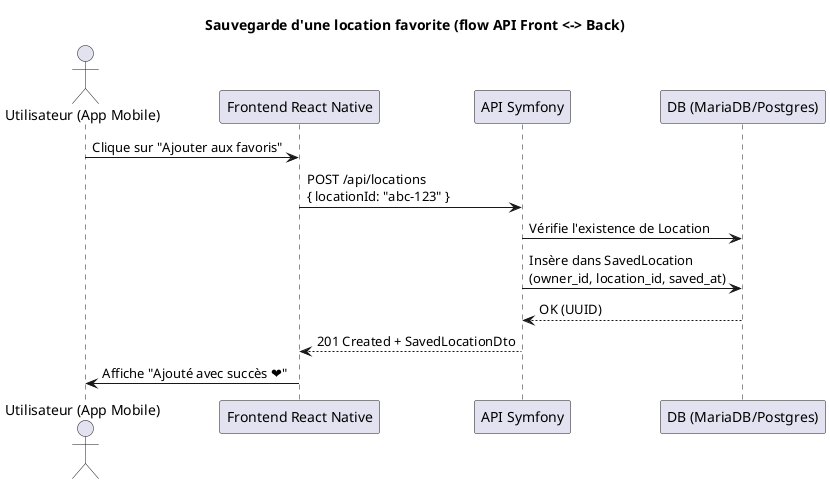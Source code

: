 @startuml
title Sauvegarde d'une location favorite (flow API Front <-> Back)

actor "Utilisateur (App Mobile)" as User
participant "Frontend React Native" as Front
participant "API Symfony" as API
participant "DB (MariaDB/Postgres)" as DB

User -> Front: Clique sur "Ajouter aux favoris"
Front -> API: POST /api/locations\n{ locationId: "abc-123" }
API -> DB: Vérifie l'existence de Location
API -> DB: Insère dans SavedLocation\n(owner_id, location_id, saved_at)
DB --> API: OK (UUID)
API --> Front: 201 Created + SavedLocationDto
Front -> User: Affiche "Ajouté avec succès ❤️"

@enduml
